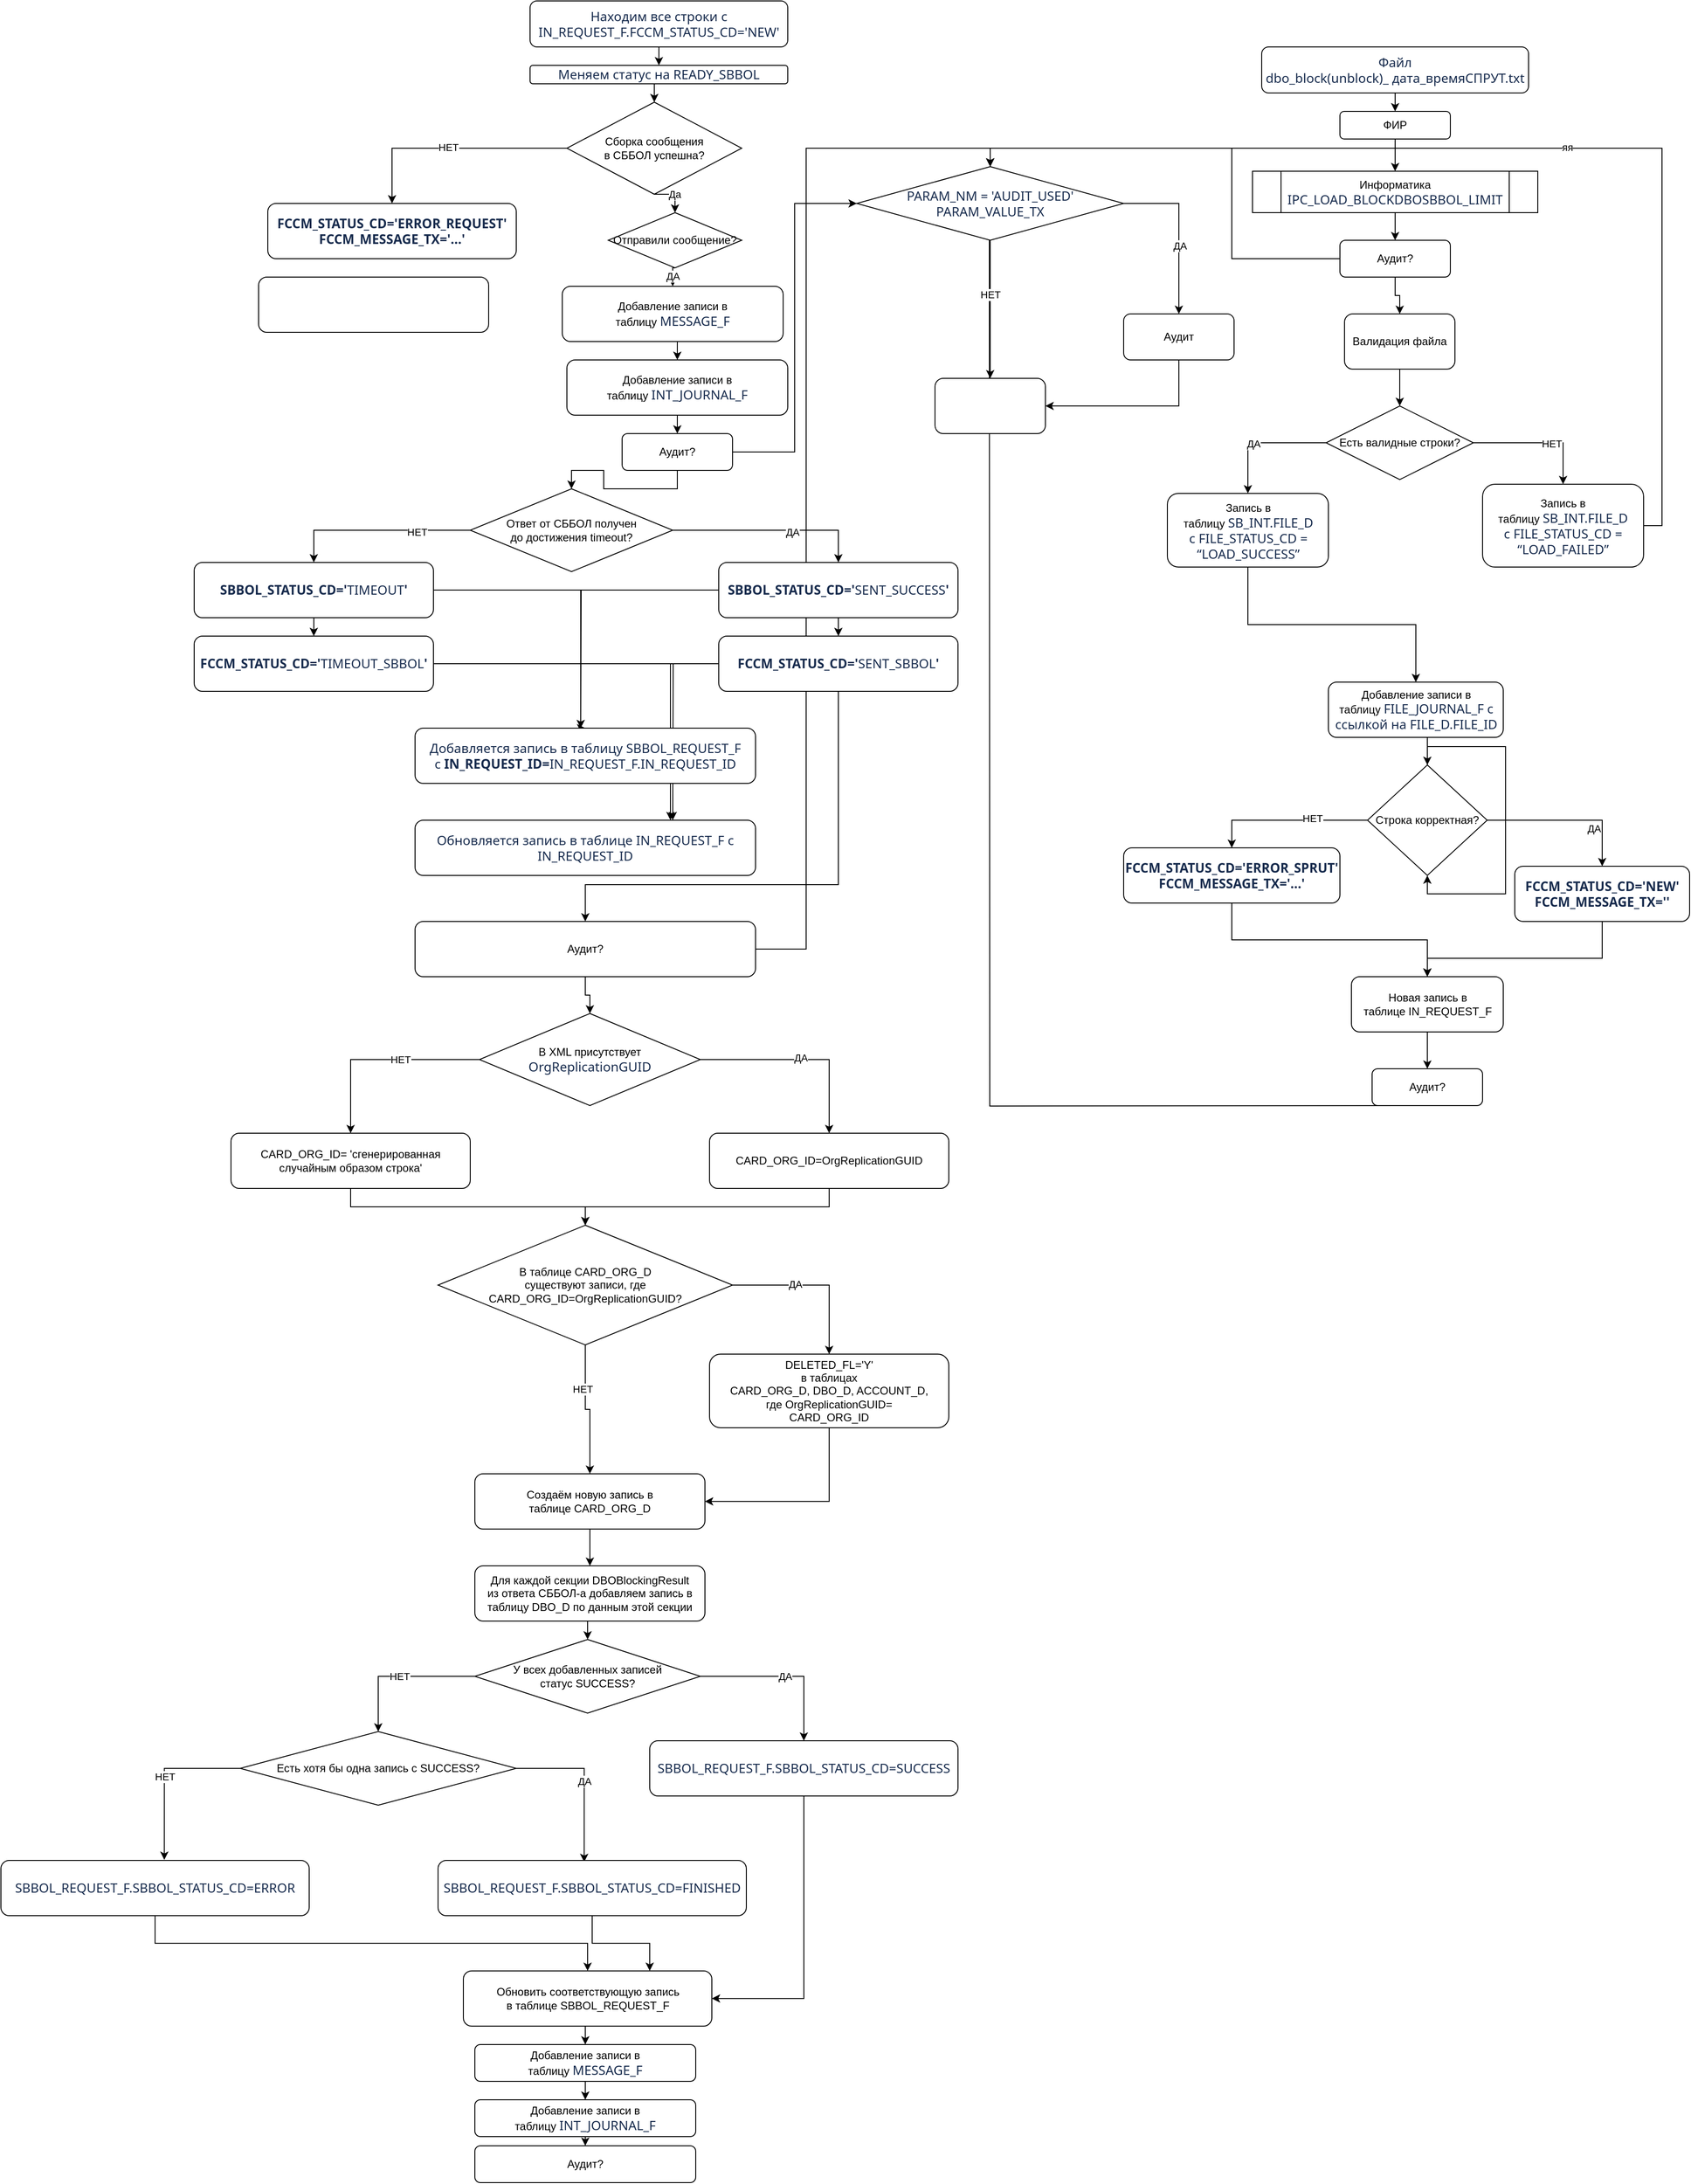 <mxfile version="13.7.9" type="github">
  <diagram id="C5RBs43oDa-KdzZeNtuy" name="Page-1">
    <mxGraphModel dx="11695" dy="5863" grid="1" gridSize="10" guides="1" tooltips="1" connect="1" arrows="1" fold="1" page="1" pageScale="1" pageWidth="1920" pageHeight="1200" math="0" shadow="0">
      <root>
        <mxCell id="WIyWlLk6GJQsqaUBKTNV-0" />
        <mxCell id="WIyWlLk6GJQsqaUBKTNV-1" parent="WIyWlLk6GJQsqaUBKTNV-0" />
        <mxCell id="yMMiFMBhzg9sVaxUQZg7-148" style="edgeStyle=orthogonalEdgeStyle;rounded=0;orthogonalLoop=1;jettySize=auto;html=1;exitX=1;exitY=0.5;exitDx=0;exitDy=0;entryX=0.5;entryY=0;entryDx=0;entryDy=0;" edge="1" parent="WIyWlLk6GJQsqaUBKTNV-1" source="yMMiFMBhzg9sVaxUQZg7-132" target="yMMiFMBhzg9sVaxUQZg7-25">
          <mxGeometry relative="1" as="geometry" />
        </mxCell>
        <mxCell id="yMMiFMBhzg9sVaxUQZg7-147" style="edgeStyle=orthogonalEdgeStyle;rounded=0;orthogonalLoop=1;jettySize=auto;html=1;exitX=0.5;exitY=1;exitDx=0;exitDy=0;entryX=0.5;entryY=0;entryDx=0;entryDy=0;" edge="1" parent="WIyWlLk6GJQsqaUBKTNV-1">
          <mxGeometry relative="1" as="geometry">
            <mxPoint x="199" y="1200" as="sourcePoint" />
            <mxPoint x="-276" y="180.0" as="targetPoint" />
          </mxGeometry>
        </mxCell>
        <mxCell id="yMMiFMBhzg9sVaxUQZg7-7" style="edgeStyle=orthogonalEdgeStyle;rounded=0;orthogonalLoop=1;jettySize=auto;html=1;exitX=0.5;exitY=1;exitDx=0;exitDy=0;entryX=0.5;entryY=0;entryDx=0;entryDy=0;" edge="1" parent="WIyWlLk6GJQsqaUBKTNV-1" source="WIyWlLk6GJQsqaUBKTNV-3" target="yMMiFMBhzg9sVaxUQZg7-4">
          <mxGeometry relative="1" as="geometry" />
        </mxCell>
        <mxCell id="WIyWlLk6GJQsqaUBKTNV-3" value="&lt;span style=&quot;font-size: 10.5pt ; line-height: 115% ; font-family: &amp;#34;segoe ui&amp;#34; , sans-serif ; color: #172b4d&quot;&gt;Файл&lt;br&gt;dbo_block(unblock)_ дата_времяСПРУТ.txt&lt;/span&gt;" style="rounded=1;whiteSpace=wrap;html=1;fontSize=12;glass=0;strokeWidth=1;shadow=0;" parent="WIyWlLk6GJQsqaUBKTNV-1" vertex="1">
          <mxGeometry x="20" y="50" width="290" height="50" as="geometry" />
        </mxCell>
        <mxCell id="WIyWlLk6GJQsqaUBKTNV-9" value="Yes" style="edgeStyle=orthogonalEdgeStyle;rounded=0;html=1;jettySize=auto;orthogonalLoop=1;fontSize=11;endArrow=block;endFill=0;endSize=8;strokeWidth=1;shadow=0;labelBackgroundColor=none;" parent="WIyWlLk6GJQsqaUBKTNV-1" source="WIyWlLk6GJQsqaUBKTNV-10" edge="1">
          <mxGeometry y="10" relative="1" as="geometry">
            <mxPoint as="offset" />
            <mxPoint x="320" y="330" as="targetPoint" />
          </mxGeometry>
        </mxCell>
        <mxCell id="yMMiFMBhzg9sVaxUQZg7-18" style="edgeStyle=orthogonalEdgeStyle;rounded=0;orthogonalLoop=1;jettySize=auto;html=1;exitX=0.5;exitY=1;exitDx=0;exitDy=0;entryX=0.5;entryY=0;entryDx=0;entryDy=0;" edge="1" parent="WIyWlLk6GJQsqaUBKTNV-1" source="yMMiFMBhzg9sVaxUQZg7-4" target="yMMiFMBhzg9sVaxUQZg7-16">
          <mxGeometry relative="1" as="geometry" />
        </mxCell>
        <mxCell id="yMMiFMBhzg9sVaxUQZg7-4" value="ФИР" style="rounded=1;whiteSpace=wrap;html=1;" vertex="1" parent="WIyWlLk6GJQsqaUBKTNV-1">
          <mxGeometry x="105" y="120" width="120" height="30" as="geometry" />
        </mxCell>
        <mxCell id="yMMiFMBhzg9sVaxUQZg7-55" style="edgeStyle=orthogonalEdgeStyle;rounded=0;orthogonalLoop=1;jettySize=auto;html=1;exitX=0.5;exitY=1;exitDx=0;exitDy=0;entryX=0.5;entryY=0;entryDx=0;entryDy=0;" edge="1" parent="WIyWlLk6GJQsqaUBKTNV-1" source="yMMiFMBhzg9sVaxUQZg7-16" target="yMMiFMBhzg9sVaxUQZg7-54">
          <mxGeometry relative="1" as="geometry" />
        </mxCell>
        <mxCell id="yMMiFMBhzg9sVaxUQZg7-16" value="&lt;span&gt;Информатика&lt;/span&gt;&lt;br&gt;&lt;span style=&quot;font-size: 10.5pt ; line-height: 16.1px ; font-family: &amp;#34;segoe ui&amp;#34; , sans-serif ; color: rgb(23 , 43 , 77)&quot;&gt;IPC_LOAD_BLOCKDBOSBBOL_LIMIT&lt;/span&gt;" style="shape=process;whiteSpace=wrap;html=1;backgroundOutline=1;" vertex="1" parent="WIyWlLk6GJQsqaUBKTNV-1">
          <mxGeometry x="10" y="185" width="310" height="45" as="geometry" />
        </mxCell>
        <mxCell id="yMMiFMBhzg9sVaxUQZg7-31" style="edgeStyle=orthogonalEdgeStyle;rounded=0;orthogonalLoop=1;jettySize=auto;html=1;exitX=1;exitY=0.5;exitDx=0;exitDy=0;" edge="1" parent="WIyWlLk6GJQsqaUBKTNV-1" source="yMMiFMBhzg9sVaxUQZg7-25" target="yMMiFMBhzg9sVaxUQZg7-28">
          <mxGeometry relative="1" as="geometry" />
        </mxCell>
        <mxCell id="yMMiFMBhzg9sVaxUQZg7-32" value="ДА" style="edgeLabel;html=1;align=center;verticalAlign=middle;resizable=0;points=[];" vertex="1" connectable="0" parent="yMMiFMBhzg9sVaxUQZg7-31">
          <mxGeometry x="0.174" y="1" relative="1" as="geometry">
            <mxPoint as="offset" />
          </mxGeometry>
        </mxCell>
        <mxCell id="yMMiFMBhzg9sVaxUQZg7-49" style="edgeStyle=orthogonalEdgeStyle;rounded=0;orthogonalLoop=1;jettySize=auto;html=1;exitX=0.5;exitY=1;exitDx=0;exitDy=0;entryX=0.5;entryY=0;entryDx=0;entryDy=0;" edge="1" parent="WIyWlLk6GJQsqaUBKTNV-1" source="yMMiFMBhzg9sVaxUQZg7-25" target="yMMiFMBhzg9sVaxUQZg7-48">
          <mxGeometry relative="1" as="geometry" />
        </mxCell>
        <mxCell id="yMMiFMBhzg9sVaxUQZg7-50" value="НЕТ" style="edgeLabel;html=1;align=center;verticalAlign=middle;resizable=0;points=[];" vertex="1" connectable="0" parent="yMMiFMBhzg9sVaxUQZg7-49">
          <mxGeometry x="-0.217" relative="1" as="geometry">
            <mxPoint as="offset" />
          </mxGeometry>
        </mxCell>
        <mxCell id="yMMiFMBhzg9sVaxUQZg7-25" value="&lt;span lang=&quot;EN-US&quot; style=&quot;font-size: 10.5pt ; line-height: 115% ; font-family: &amp;#34;segoe ui&amp;#34; , sans-serif ; color: #172b4d&quot;&gt;&lt;span lang=&quot;EN-US&quot; style=&quot;font-size: 10.5pt ; line-height: 115% ; font-family: &amp;#34;segoe ui&amp;#34; , sans-serif&quot;&gt;PARAM_NM =&amp;nbsp;&#39;AUDIT_USED&#39;&lt;/span&gt;&lt;br&gt;PARAM_VALUE_TX&lt;br&gt;&lt;/span&gt;" style="rhombus;whiteSpace=wrap;html=1;" vertex="1" parent="WIyWlLk6GJQsqaUBKTNV-1">
          <mxGeometry x="-420" y="180" width="290" height="80" as="geometry" />
        </mxCell>
        <mxCell id="yMMiFMBhzg9sVaxUQZg7-51" style="edgeStyle=orthogonalEdgeStyle;rounded=0;orthogonalLoop=1;jettySize=auto;html=1;exitX=0.5;exitY=1;exitDx=0;exitDy=0;entryX=1;entryY=0.5;entryDx=0;entryDy=0;" edge="1" parent="WIyWlLk6GJQsqaUBKTNV-1" source="yMMiFMBhzg9sVaxUQZg7-28" target="yMMiFMBhzg9sVaxUQZg7-48">
          <mxGeometry relative="1" as="geometry" />
        </mxCell>
        <mxCell id="yMMiFMBhzg9sVaxUQZg7-28" value="Аудит" style="rounded=1;whiteSpace=wrap;html=1;" vertex="1" parent="WIyWlLk6GJQsqaUBKTNV-1">
          <mxGeometry x="-130" y="340" width="120" height="50" as="geometry" />
        </mxCell>
        <mxCell id="yMMiFMBhzg9sVaxUQZg7-39" style="edgeStyle=orthogonalEdgeStyle;rounded=0;orthogonalLoop=1;jettySize=auto;html=1;exitX=0.5;exitY=1;exitDx=0;exitDy=0;entryX=0.5;entryY=0;entryDx=0;entryDy=0;" edge="1" parent="WIyWlLk6GJQsqaUBKTNV-1" source="yMMiFMBhzg9sVaxUQZg7-33" target="yMMiFMBhzg9sVaxUQZg7-38">
          <mxGeometry relative="1" as="geometry" />
        </mxCell>
        <mxCell id="yMMiFMBhzg9sVaxUQZg7-33" value="Валидация файла" style="rounded=1;whiteSpace=wrap;html=1;" vertex="1" parent="WIyWlLk6GJQsqaUBKTNV-1">
          <mxGeometry x="110" y="340" width="120" height="60" as="geometry" />
        </mxCell>
        <mxCell id="yMMiFMBhzg9sVaxUQZg7-42" style="edgeStyle=orthogonalEdgeStyle;rounded=0;orthogonalLoop=1;jettySize=auto;html=1;exitX=1;exitY=0.5;exitDx=0;exitDy=0;entryX=0.5;entryY=0;entryDx=0;entryDy=0;" edge="1" parent="WIyWlLk6GJQsqaUBKTNV-1" source="yMMiFMBhzg9sVaxUQZg7-38" target="yMMiFMBhzg9sVaxUQZg7-40">
          <mxGeometry relative="1" as="geometry" />
        </mxCell>
        <mxCell id="yMMiFMBhzg9sVaxUQZg7-47" value="НЕТ" style="edgeLabel;html=1;align=center;verticalAlign=middle;resizable=0;points=[];" vertex="1" connectable="0" parent="yMMiFMBhzg9sVaxUQZg7-42">
          <mxGeometry x="0.192" y="-1" relative="1" as="geometry">
            <mxPoint as="offset" />
          </mxGeometry>
        </mxCell>
        <mxCell id="yMMiFMBhzg9sVaxUQZg7-43" style="edgeStyle=orthogonalEdgeStyle;rounded=0;orthogonalLoop=1;jettySize=auto;html=1;exitX=0;exitY=0.5;exitDx=0;exitDy=0;entryX=0.5;entryY=0;entryDx=0;entryDy=0;" edge="1" parent="WIyWlLk6GJQsqaUBKTNV-1" source="yMMiFMBhzg9sVaxUQZg7-38" target="yMMiFMBhzg9sVaxUQZg7-41">
          <mxGeometry relative="1" as="geometry" />
        </mxCell>
        <mxCell id="yMMiFMBhzg9sVaxUQZg7-59" value="ДА" style="edgeLabel;html=1;align=center;verticalAlign=middle;resizable=0;points=[];" vertex="1" connectable="0" parent="yMMiFMBhzg9sVaxUQZg7-43">
          <mxGeometry x="0.136" y="1" relative="1" as="geometry">
            <mxPoint as="offset" />
          </mxGeometry>
        </mxCell>
        <mxCell id="yMMiFMBhzg9sVaxUQZg7-38" value="Есть валидные строки?" style="rhombus;whiteSpace=wrap;html=1;" vertex="1" parent="WIyWlLk6GJQsqaUBKTNV-1">
          <mxGeometry x="90" y="440" width="160" height="80" as="geometry" />
        </mxCell>
        <mxCell id="yMMiFMBhzg9sVaxUQZg7-58" style="edgeStyle=orthogonalEdgeStyle;rounded=0;orthogonalLoop=1;jettySize=auto;html=1;exitX=1;exitY=0.5;exitDx=0;exitDy=0;entryX=0.5;entryY=0;entryDx=0;entryDy=0;" edge="1" parent="WIyWlLk6GJQsqaUBKTNV-1" source="yMMiFMBhzg9sVaxUQZg7-40" target="yMMiFMBhzg9sVaxUQZg7-25">
          <mxGeometry relative="1" as="geometry">
            <mxPoint x="445" y="200" as="targetPoint" />
          </mxGeometry>
        </mxCell>
        <mxCell id="yMMiFMBhzg9sVaxUQZg7-60" value="яя" style="edgeLabel;html=1;align=center;verticalAlign=middle;resizable=0;points=[];" vertex="1" connectable="0" parent="yMMiFMBhzg9sVaxUQZg7-58">
          <mxGeometry x="-0.097" y="-1" relative="1" as="geometry">
            <mxPoint as="offset" />
          </mxGeometry>
        </mxCell>
        <mxCell id="yMMiFMBhzg9sVaxUQZg7-40" value="&lt;span lang=&quot;EN-US&quot; style=&quot;font-size: 10.5pt ; line-height: 115% ; font-family: &amp;#34;segoe ui&amp;#34; , sans-serif ; color: #172b4d&quot;&gt;&lt;span style=&quot;color: rgb(0 , 0 , 0) ; font-family: &amp;#34;helvetica&amp;#34; ; font-size: 12px&quot;&gt;Запись в таблицу&amp;nbsp;&lt;/span&gt;&lt;span lang=&quot;EN-US&quot; style=&quot;font-size: 10.5pt ; line-height: 16.1px&quot;&gt;SB_INT.FILE_D с&amp;nbsp;&lt;/span&gt;FILE_STATUS_CD = “&lt;span lang=&quot;EN-US&quot; style=&quot;font-size: 10.5pt ; line-height: 16.1px&quot;&gt;LOAD_FAILED&lt;/span&gt;”&lt;/span&gt;" style="rounded=1;whiteSpace=wrap;html=1;" vertex="1" parent="WIyWlLk6GJQsqaUBKTNV-1">
          <mxGeometry x="260" y="525" width="175" height="90" as="geometry" />
        </mxCell>
        <mxCell id="yMMiFMBhzg9sVaxUQZg7-46" style="edgeStyle=orthogonalEdgeStyle;rounded=0;orthogonalLoop=1;jettySize=auto;html=1;exitX=0.5;exitY=1;exitDx=0;exitDy=0;entryX=0.5;entryY=0;entryDx=0;entryDy=0;" edge="1" parent="WIyWlLk6GJQsqaUBKTNV-1" source="yMMiFMBhzg9sVaxUQZg7-41" target="yMMiFMBhzg9sVaxUQZg7-61">
          <mxGeometry relative="1" as="geometry">
            <mxPoint x="110.0" y="670" as="targetPoint" />
          </mxGeometry>
        </mxCell>
        <mxCell id="yMMiFMBhzg9sVaxUQZg7-41" value="&lt;span lang=&quot;EN-US&quot; style=&quot;font-size: 10.5pt ; line-height: 115% ; font-family: &amp;#34;segoe ui&amp;#34; , sans-serif ; color: #172b4d&quot;&gt;&lt;span style=&quot;color: rgb(0 , 0 , 0) ; font-family: &amp;#34;helvetica&amp;#34; ; font-size: 12px&quot;&gt;Запись в таблицу&amp;nbsp;&lt;/span&gt;&lt;span lang=&quot;EN-US&quot; style=&quot;font-size: 10.5pt ; line-height: 16.1px&quot;&gt;SB_INT.FILE_D с&amp;nbsp;&lt;/span&gt;FILE_STATUS_CD = “LOAD_SUCCESS”&lt;/span&gt;" style="rounded=1;whiteSpace=wrap;html=1;" vertex="1" parent="WIyWlLk6GJQsqaUBKTNV-1">
          <mxGeometry x="-82.5" y="535" width="175" height="80" as="geometry" />
        </mxCell>
        <mxCell id="yMMiFMBhzg9sVaxUQZg7-48" value="" style="rounded=1;whiteSpace=wrap;html=1;" vertex="1" parent="WIyWlLk6GJQsqaUBKTNV-1">
          <mxGeometry x="-335" y="410" width="120" height="60" as="geometry" />
        </mxCell>
        <mxCell id="yMMiFMBhzg9sVaxUQZg7-56" style="edgeStyle=orthogonalEdgeStyle;rounded=0;orthogonalLoop=1;jettySize=auto;html=1;exitX=0.5;exitY=1;exitDx=0;exitDy=0;entryX=0.5;entryY=0;entryDx=0;entryDy=0;" edge="1" parent="WIyWlLk6GJQsqaUBKTNV-1" source="yMMiFMBhzg9sVaxUQZg7-54" target="yMMiFMBhzg9sVaxUQZg7-33">
          <mxGeometry relative="1" as="geometry" />
        </mxCell>
        <mxCell id="yMMiFMBhzg9sVaxUQZg7-146" style="edgeStyle=orthogonalEdgeStyle;rounded=0;orthogonalLoop=1;jettySize=auto;html=1;exitX=0;exitY=0.5;exitDx=0;exitDy=0;entryX=0.5;entryY=0;entryDx=0;entryDy=0;" edge="1" parent="WIyWlLk6GJQsqaUBKTNV-1" source="yMMiFMBhzg9sVaxUQZg7-54" target="yMMiFMBhzg9sVaxUQZg7-25">
          <mxGeometry relative="1" as="geometry" />
        </mxCell>
        <mxCell id="yMMiFMBhzg9sVaxUQZg7-54" value="Аудит?" style="rounded=1;whiteSpace=wrap;html=1;" vertex="1" parent="WIyWlLk6GJQsqaUBKTNV-1">
          <mxGeometry x="105" y="260" width="120" height="40" as="geometry" />
        </mxCell>
        <mxCell id="yMMiFMBhzg9sVaxUQZg7-72" style="edgeStyle=orthogonalEdgeStyle;rounded=0;orthogonalLoop=1;jettySize=auto;html=1;exitX=0.5;exitY=1;exitDx=0;exitDy=0;entryX=0.5;entryY=0;entryDx=0;entryDy=0;" edge="1" parent="WIyWlLk6GJQsqaUBKTNV-1" source="yMMiFMBhzg9sVaxUQZg7-61" target="yMMiFMBhzg9sVaxUQZg7-64">
          <mxGeometry relative="1" as="geometry" />
        </mxCell>
        <mxCell id="yMMiFMBhzg9sVaxUQZg7-61" value="Добавление записи в таблицу&amp;nbsp;&lt;span style=&quot;font-size: 10.5pt ; line-height: 115% ; font-family: &amp;#34;segoe ui&amp;#34; , sans-serif ; color: #172b4d&quot;&gt;FILE_JOURNAL_F с ссылкой на&amp;nbsp;&lt;/span&gt;&lt;span lang=&quot;EN-US&quot; style=&quot;font-size: 10.5pt ; line-height: 115% ; font-family: &amp;#34;segoe ui&amp;#34; , sans-serif ; color: #172b4d&quot;&gt;FILE_D.FILE_ID&lt;/span&gt;" style="rounded=1;whiteSpace=wrap;html=1;" vertex="1" parent="WIyWlLk6GJQsqaUBKTNV-1">
          <mxGeometry x="92.5" y="740" width="190" height="60" as="geometry" />
        </mxCell>
        <mxCell id="yMMiFMBhzg9sVaxUQZg7-67" style="edgeStyle=orthogonalEdgeStyle;rounded=0;orthogonalLoop=1;jettySize=auto;html=1;exitX=1;exitY=0.5;exitDx=0;exitDy=0;entryX=0.5;entryY=0;entryDx=0;entryDy=0;" edge="1" parent="WIyWlLk6GJQsqaUBKTNV-1" source="yMMiFMBhzg9sVaxUQZg7-64" target="yMMiFMBhzg9sVaxUQZg7-65">
          <mxGeometry relative="1" as="geometry" />
        </mxCell>
        <mxCell id="yMMiFMBhzg9sVaxUQZg7-69" value="ДА" style="edgeLabel;html=1;align=center;verticalAlign=middle;resizable=0;points=[];" vertex="1" connectable="0" parent="yMMiFMBhzg9sVaxUQZg7-67">
          <mxGeometry x="0.319" y="-9" relative="1" as="geometry">
            <mxPoint as="offset" />
          </mxGeometry>
        </mxCell>
        <mxCell id="yMMiFMBhzg9sVaxUQZg7-79" style="edgeStyle=orthogonalEdgeStyle;rounded=0;orthogonalLoop=1;jettySize=auto;html=1;exitX=0;exitY=0.5;exitDx=0;exitDy=0;entryX=0.5;entryY=0;entryDx=0;entryDy=0;" edge="1" parent="WIyWlLk6GJQsqaUBKTNV-1" source="yMMiFMBhzg9sVaxUQZg7-64" target="yMMiFMBhzg9sVaxUQZg7-66">
          <mxGeometry relative="1" as="geometry" />
        </mxCell>
        <mxCell id="yMMiFMBhzg9sVaxUQZg7-80" value="НЕТ" style="edgeLabel;html=1;align=center;verticalAlign=middle;resizable=0;points=[];" vertex="1" connectable="0" parent="yMMiFMBhzg9sVaxUQZg7-79">
          <mxGeometry x="-0.324" y="-2" relative="1" as="geometry">
            <mxPoint as="offset" />
          </mxGeometry>
        </mxCell>
        <mxCell id="yMMiFMBhzg9sVaxUQZg7-64" value="Строка корректная?" style="rhombus;whiteSpace=wrap;html=1;" vertex="1" parent="WIyWlLk6GJQsqaUBKTNV-1">
          <mxGeometry x="135" y="830" width="130" height="120" as="geometry" />
        </mxCell>
        <mxCell id="yMMiFMBhzg9sVaxUQZg7-74" style="edgeStyle=orthogonalEdgeStyle;rounded=0;orthogonalLoop=1;jettySize=auto;html=1;exitX=0.5;exitY=1;exitDx=0;exitDy=0;entryX=0.5;entryY=0;entryDx=0;entryDy=0;" edge="1" parent="WIyWlLk6GJQsqaUBKTNV-1" source="yMMiFMBhzg9sVaxUQZg7-65" target="yMMiFMBhzg9sVaxUQZg7-71">
          <mxGeometry relative="1" as="geometry">
            <Array as="points">
              <mxPoint x="390" y="1040" />
              <mxPoint x="200" y="1040" />
            </Array>
          </mxGeometry>
        </mxCell>
        <mxCell id="yMMiFMBhzg9sVaxUQZg7-65" value="&lt;b&gt;&lt;span style=&quot;font-size: 10.5pt ; line-height: 115% ; font-family: &amp;#34;segoe ui&amp;#34; , sans-serif ; color: #172b4d&quot;&gt;FCCM_STATUS_CD=&#39;NEW&#39;&lt;br&gt;&lt;/span&gt;&lt;/b&gt;&lt;b&gt;&lt;span style=&quot;font-size: 10.5pt ; line-height: 115% ; font-family: &amp;#34;segoe ui&amp;#34; , sans-serif ; color: #172b4d&quot;&gt;FCCM_MESSAGE_TX=&#39;&#39;&lt;/span&gt;&lt;/b&gt;&lt;b&gt;&lt;span style=&quot;font-size: 10.5pt ; line-height: 115% ; font-family: &amp;#34;segoe ui&amp;#34; , sans-serif ; color: #172b4d&quot;&gt;&lt;br&gt;&lt;/span&gt;&lt;/b&gt;" style="rounded=1;whiteSpace=wrap;html=1;" vertex="1" parent="WIyWlLk6GJQsqaUBKTNV-1">
          <mxGeometry x="295" y="940" width="190" height="60" as="geometry" />
        </mxCell>
        <mxCell id="yMMiFMBhzg9sVaxUQZg7-73" style="edgeStyle=orthogonalEdgeStyle;rounded=0;orthogonalLoop=1;jettySize=auto;html=1;exitX=0.5;exitY=1;exitDx=0;exitDy=0;entryX=0.5;entryY=0;entryDx=0;entryDy=0;" edge="1" parent="WIyWlLk6GJQsqaUBKTNV-1" source="yMMiFMBhzg9sVaxUQZg7-66" target="yMMiFMBhzg9sVaxUQZg7-71">
          <mxGeometry relative="1" as="geometry" />
        </mxCell>
        <mxCell id="yMMiFMBhzg9sVaxUQZg7-66" value="&lt;span style=&quot;line-height: 16.1px&quot;&gt;&lt;font color=&quot;#172b4d&quot; face=&quot;segoe ui, sans-serif&quot;&gt;&lt;span style=&quot;font-size: 10.5pt&quot;&gt;&lt;b&gt;FCCM_STATUS_CD=&#39;&lt;/b&gt;&lt;/span&gt;&lt;span style=&quot;font-size: 14px&quot;&gt;&lt;b&gt;ERROR_SPRUT&lt;/b&gt;&lt;/span&gt;&lt;/font&gt;&lt;font color=&quot;#172b4d&quot; face=&quot;segoe ui, sans-serif&quot;&gt;&lt;span style=&quot;font-size: 10.5pt&quot;&gt;&lt;b&gt;&#39;&lt;/b&gt;&lt;/span&gt;&lt;/font&gt;&lt;br&gt;&lt;/span&gt;&lt;b&gt;&lt;span style=&quot;font-size: 10.5pt ; line-height: 16.1px ; font-family: &amp;#34;segoe ui&amp;#34; , sans-serif ; color: rgb(23 , 43 , 77)&quot;&gt;FCCM_MESSAGE_TX=&#39;...&#39;&lt;/span&gt;&lt;/b&gt;" style="rounded=1;whiteSpace=wrap;html=1;" vertex="1" parent="WIyWlLk6GJQsqaUBKTNV-1">
          <mxGeometry x="-130" y="920" width="235" height="60" as="geometry" />
        </mxCell>
        <mxCell id="yMMiFMBhzg9sVaxUQZg7-76" style="edgeStyle=orthogonalEdgeStyle;rounded=0;orthogonalLoop=1;jettySize=auto;html=1;exitX=0.5;exitY=1;exitDx=0;exitDy=0;entryX=0.5;entryY=0;entryDx=0;entryDy=0;" edge="1" parent="WIyWlLk6GJQsqaUBKTNV-1" source="yMMiFMBhzg9sVaxUQZg7-71" target="yMMiFMBhzg9sVaxUQZg7-75">
          <mxGeometry relative="1" as="geometry" />
        </mxCell>
        <mxCell id="yMMiFMBhzg9sVaxUQZg7-71" value="Новая запись в таблице&amp;nbsp;IN_REQUEST_F" style="rounded=1;whiteSpace=wrap;html=1;" vertex="1" parent="WIyWlLk6GJQsqaUBKTNV-1">
          <mxGeometry x="117.5" y="1060" width="165" height="60" as="geometry" />
        </mxCell>
        <mxCell id="yMMiFMBhzg9sVaxUQZg7-75" value="Аудит?" style="rounded=1;whiteSpace=wrap;html=1;" vertex="1" parent="WIyWlLk6GJQsqaUBKTNV-1">
          <mxGeometry x="140" y="1160" width="120" height="40" as="geometry" />
        </mxCell>
        <mxCell id="yMMiFMBhzg9sVaxUQZg7-88" style="edgeStyle=orthogonalEdgeStyle;rounded=0;orthogonalLoop=1;jettySize=auto;html=1;exitX=0.5;exitY=0;exitDx=0;exitDy=0;" edge="1" parent="WIyWlLk6GJQsqaUBKTNV-1" source="yMMiFMBhzg9sVaxUQZg7-64" target="yMMiFMBhzg9sVaxUQZg7-64">
          <mxGeometry relative="1" as="geometry" />
        </mxCell>
        <mxCell id="yMMiFMBhzg9sVaxUQZg7-207" style="edgeStyle=orthogonalEdgeStyle;rounded=0;orthogonalLoop=1;jettySize=auto;html=1;exitX=0.5;exitY=1;exitDx=0;exitDy=0;entryX=0.5;entryY=0;entryDx=0;entryDy=0;" edge="1" parent="WIyWlLk6GJQsqaUBKTNV-1" source="yMMiFMBhzg9sVaxUQZg7-89" target="yMMiFMBhzg9sVaxUQZg7-206">
          <mxGeometry relative="1" as="geometry" />
        </mxCell>
        <mxCell id="yMMiFMBhzg9sVaxUQZg7-89" value="&lt;span style=&quot;font-size: 10.5pt ; line-height: 115% ; font-family: &amp;#34;segoe ui&amp;#34; , sans-serif ; color: #172b4d&quot;&gt;Находим все строки с&lt;br&gt;IN_REQUEST_F.&lt;/span&gt;&lt;span style=&quot;font-size: 10.5pt ; line-height: 115% ; font-family: &amp;#34;segoe ui&amp;#34; , sans-serif ; color: #172b4d&quot;&gt;FCCM_STATUS_CD=&#39;NEW&#39;&lt;/span&gt;" style="rounded=1;whiteSpace=wrap;html=1;" vertex="1" parent="WIyWlLk6GJQsqaUBKTNV-1">
          <mxGeometry x="-775" width="280" height="50" as="geometry" />
        </mxCell>
        <mxCell id="yMMiFMBhzg9sVaxUQZg7-95" style="edgeStyle=orthogonalEdgeStyle;rounded=0;orthogonalLoop=1;jettySize=auto;html=1;exitX=0;exitY=0.5;exitDx=0;exitDy=0;entryX=0.5;entryY=0;entryDx=0;entryDy=0;" edge="1" parent="WIyWlLk6GJQsqaUBKTNV-1" source="yMMiFMBhzg9sVaxUQZg7-91" target="yMMiFMBhzg9sVaxUQZg7-94">
          <mxGeometry relative="1" as="geometry" />
        </mxCell>
        <mxCell id="yMMiFMBhzg9sVaxUQZg7-98" value="НЕТ" style="edgeLabel;html=1;align=center;verticalAlign=middle;resizable=0;points=[];" vertex="1" connectable="0" parent="yMMiFMBhzg9sVaxUQZg7-95">
          <mxGeometry x="0.031" y="-1" relative="1" as="geometry">
            <mxPoint as="offset" />
          </mxGeometry>
        </mxCell>
        <mxCell id="yMMiFMBhzg9sVaxUQZg7-210" value="Да" style="edgeStyle=orthogonalEdgeStyle;rounded=0;orthogonalLoop=1;jettySize=auto;html=1;exitX=0.5;exitY=1;exitDx=0;exitDy=0;entryX=0.5;entryY=0;entryDx=0;entryDy=0;" edge="1" parent="WIyWlLk6GJQsqaUBKTNV-1" source="yMMiFMBhzg9sVaxUQZg7-91" target="yMMiFMBhzg9sVaxUQZg7-209">
          <mxGeometry relative="1" as="geometry" />
        </mxCell>
        <mxCell id="yMMiFMBhzg9sVaxUQZg7-91" value="&lt;span&gt;Сборка сообщения&lt;br&gt;в СББОЛ успешна?&lt;/span&gt;" style="rhombus;whiteSpace=wrap;html=1;" vertex="1" parent="WIyWlLk6GJQsqaUBKTNV-1">
          <mxGeometry x="-735" y="110" width="190" height="100" as="geometry" />
        </mxCell>
        <mxCell id="yMMiFMBhzg9sVaxUQZg7-94" value="&lt;font color=&quot;#172b4d&quot; face=&quot;segoe ui, sans-serif&quot;&gt;&lt;span style=&quot;font-size: 10.5pt&quot;&gt;&lt;b&gt;FCCM_STATUS_CD=&#39;&lt;/b&gt;&lt;/span&gt;&lt;span style=&quot;font-size: 14px&quot;&gt;&lt;b&gt;ERROR_REQUEST&lt;/b&gt;&lt;/span&gt;&lt;/font&gt;&lt;font color=&quot;#172b4d&quot; face=&quot;segoe ui, sans-serif&quot;&gt;&lt;span style=&quot;font-size: 10.5pt&quot;&gt;&lt;b&gt;&#39;&lt;br&gt;&lt;/b&gt;&lt;/span&gt;&lt;/font&gt;&lt;b&gt;&lt;span style=&quot;font-size: 10.5pt ; line-height: 16.1px ; font-family: &amp;#34;segoe ui&amp;#34; , sans-serif ; color: rgb(23 , 43 , 77)&quot;&gt;FCCM_MESSAGE_TX=&#39;...&#39;&lt;/span&gt;&lt;/b&gt;" style="rounded=1;whiteSpace=wrap;html=1;" vertex="1" parent="WIyWlLk6GJQsqaUBKTNV-1">
          <mxGeometry x="-1060" y="220" width="270" height="60" as="geometry" />
        </mxCell>
        <mxCell id="yMMiFMBhzg9sVaxUQZg7-109" style="edgeStyle=orthogonalEdgeStyle;rounded=0;orthogonalLoop=1;jettySize=auto;html=1;exitX=0;exitY=0.5;exitDx=0;exitDy=0;entryX=0.5;entryY=0;entryDx=0;entryDy=0;" edge="1" parent="WIyWlLk6GJQsqaUBKTNV-1" source="yMMiFMBhzg9sVaxUQZg7-101" target="yMMiFMBhzg9sVaxUQZg7-104">
          <mxGeometry relative="1" as="geometry" />
        </mxCell>
        <mxCell id="yMMiFMBhzg9sVaxUQZg7-112" value="НЕТ" style="edgeLabel;html=1;align=center;verticalAlign=middle;resizable=0;points=[];" vertex="1" connectable="0" parent="yMMiFMBhzg9sVaxUQZg7-109">
          <mxGeometry x="-0.428" y="2" relative="1" as="geometry">
            <mxPoint as="offset" />
          </mxGeometry>
        </mxCell>
        <mxCell id="yMMiFMBhzg9sVaxUQZg7-110" style="edgeStyle=orthogonalEdgeStyle;rounded=0;orthogonalLoop=1;jettySize=auto;html=1;exitX=1;exitY=0.5;exitDx=0;exitDy=0;entryX=0.5;entryY=0;entryDx=0;entryDy=0;" edge="1" parent="WIyWlLk6GJQsqaUBKTNV-1" source="yMMiFMBhzg9sVaxUQZg7-101" target="yMMiFMBhzg9sVaxUQZg7-102">
          <mxGeometry relative="1" as="geometry" />
        </mxCell>
        <mxCell id="yMMiFMBhzg9sVaxUQZg7-111" value="ДА" style="edgeLabel;html=1;align=center;verticalAlign=middle;resizable=0;points=[];" vertex="1" connectable="0" parent="yMMiFMBhzg9sVaxUQZg7-110">
          <mxGeometry x="0.205" y="-2" relative="1" as="geometry">
            <mxPoint as="offset" />
          </mxGeometry>
        </mxCell>
        <mxCell id="yMMiFMBhzg9sVaxUQZg7-101" value="Ответ от СББОЛ получен&lt;br&gt;до достижения timeout?" style="rhombus;whiteSpace=wrap;html=1;" vertex="1" parent="WIyWlLk6GJQsqaUBKTNV-1">
          <mxGeometry x="-840" y="530" width="220" height="90" as="geometry" />
        </mxCell>
        <mxCell id="yMMiFMBhzg9sVaxUQZg7-120" style="edgeStyle=orthogonalEdgeStyle;rounded=0;orthogonalLoop=1;jettySize=auto;html=1;exitX=0.5;exitY=1;exitDx=0;exitDy=0;entryX=0.5;entryY=0;entryDx=0;entryDy=0;" edge="1" parent="WIyWlLk6GJQsqaUBKTNV-1" source="yMMiFMBhzg9sVaxUQZg7-102" target="yMMiFMBhzg9sVaxUQZg7-118">
          <mxGeometry relative="1" as="geometry" />
        </mxCell>
        <mxCell id="yMMiFMBhzg9sVaxUQZg7-123" style="edgeStyle=orthogonalEdgeStyle;rounded=0;orthogonalLoop=1;jettySize=auto;html=1;exitX=0;exitY=0.5;exitDx=0;exitDy=0;entryX=0.5;entryY=0;entryDx=0;entryDy=0;" edge="1" parent="WIyWlLk6GJQsqaUBKTNV-1" source="yMMiFMBhzg9sVaxUQZg7-102" target="yMMiFMBhzg9sVaxUQZg7-93">
          <mxGeometry relative="1" as="geometry">
            <mxPoint x="-730" y="790" as="targetPoint" />
            <Array as="points">
              <mxPoint x="-720" y="640" />
              <mxPoint x="-720" y="790" />
            </Array>
          </mxGeometry>
        </mxCell>
        <mxCell id="yMMiFMBhzg9sVaxUQZg7-102" value="&lt;b&gt;&lt;span style=&quot;font-size: 10.5pt ; line-height: 115% ; font-family: &amp;#34;segoe ui&amp;#34; , sans-serif ; color: #172b4d&quot;&gt;SBBOL_STATUS_CD=&#39;&lt;/span&gt;&lt;/b&gt;&lt;span style=&quot;font-size: 10.5pt ; line-height: 115% ; font-family: &amp;#34;segoe ui&amp;#34; , sans-serif ; color: #172b4d&quot;&gt;SENT_SUCCESS&lt;/span&gt;&lt;b&gt;&lt;span style=&quot;font-size: 10.5pt ; line-height: 115% ; font-family: &amp;#34;segoe ui&amp;#34; , sans-serif ; color: #172b4d&quot;&gt;&#39;&lt;/span&gt;&lt;/b&gt;" style="rounded=1;whiteSpace=wrap;html=1;" vertex="1" parent="WIyWlLk6GJQsqaUBKTNV-1">
          <mxGeometry x="-570" y="610" width="260" height="60" as="geometry" />
        </mxCell>
        <mxCell id="yMMiFMBhzg9sVaxUQZg7-119" style="edgeStyle=orthogonalEdgeStyle;rounded=0;orthogonalLoop=1;jettySize=auto;html=1;exitX=0.5;exitY=1;exitDx=0;exitDy=0;entryX=0.5;entryY=0;entryDx=0;entryDy=0;" edge="1" parent="WIyWlLk6GJQsqaUBKTNV-1" source="yMMiFMBhzg9sVaxUQZg7-104" target="yMMiFMBhzg9sVaxUQZg7-115">
          <mxGeometry relative="1" as="geometry" />
        </mxCell>
        <mxCell id="yMMiFMBhzg9sVaxUQZg7-127" style="edgeStyle=orthogonalEdgeStyle;rounded=0;orthogonalLoop=1;jettySize=auto;html=1;exitX=1;exitY=0.5;exitDx=0;exitDy=0;" edge="1" parent="WIyWlLk6GJQsqaUBKTNV-1" source="yMMiFMBhzg9sVaxUQZg7-104">
          <mxGeometry relative="1" as="geometry">
            <mxPoint x="-720" y="790" as="targetPoint" />
          </mxGeometry>
        </mxCell>
        <mxCell id="yMMiFMBhzg9sVaxUQZg7-104" value="&lt;b&gt;&lt;span style=&quot;font-size: 10.5pt ; line-height: 115% ; font-family: &amp;#34;segoe ui&amp;#34; , sans-serif ; color: #172b4d&quot;&gt;SBBOL_STATUS_CD=&#39;&lt;/span&gt;&lt;/b&gt;&lt;span style=&quot;font-size: 10.5pt ; line-height: 115% ; font-family: &amp;#34;segoe ui&amp;#34; , sans-serif ; color: #172b4d&quot;&gt;TIMEOUT&lt;/span&gt;&lt;b&gt;&lt;span style=&quot;font-size: 10.5pt ; line-height: 115% ; font-family: &amp;#34;segoe ui&amp;#34; , sans-serif ; color: #172b4d&quot;&gt;&#39;&lt;/span&gt;&lt;/b&gt;" style="rounded=1;whiteSpace=wrap;html=1;" vertex="1" parent="WIyWlLk6GJQsqaUBKTNV-1">
          <mxGeometry x="-1140" y="610" width="260" height="60" as="geometry" />
        </mxCell>
        <mxCell id="yMMiFMBhzg9sVaxUQZg7-131" style="edgeStyle=orthogonalEdgeStyle;rounded=0;orthogonalLoop=1;jettySize=auto;html=1;exitX=1;exitY=0.5;exitDx=0;exitDy=0;" edge="1" parent="WIyWlLk6GJQsqaUBKTNV-1" source="yMMiFMBhzg9sVaxUQZg7-115">
          <mxGeometry relative="1" as="geometry">
            <mxPoint x="-620" y="890" as="targetPoint" />
          </mxGeometry>
        </mxCell>
        <mxCell id="yMMiFMBhzg9sVaxUQZg7-115" value="&lt;span style=&quot;font-size: 10.5pt ; line-height: 115% ; font-family: &amp;#34;segoe ui&amp;#34; , sans-serif ; color: #172b4d&quot;&gt;&lt;b&gt;FCCM_STATUS_CD&lt;/b&gt;&lt;/span&gt;&lt;b&gt;&lt;span style=&quot;font-size: 10.5pt ; line-height: 115% ; font-family: &amp;#34;segoe ui&amp;#34; , sans-serif ; color: #172b4d&quot;&gt;=&#39;&lt;/span&gt;&lt;/b&gt;&lt;span style=&quot;font-size: 10.5pt ; line-height: 115% ; font-family: &amp;#34;segoe ui&amp;#34; , sans-serif ; color: #172b4d&quot;&gt;TIMEOUT_SBBOL&lt;/span&gt;&lt;b&gt;&lt;span style=&quot;font-size: 10.5pt ; line-height: 115% ; font-family: &amp;#34;segoe ui&amp;#34; , sans-serif ; color: #172b4d&quot;&gt;&#39;&lt;/span&gt;&lt;/b&gt;" style="rounded=1;whiteSpace=wrap;html=1;" vertex="1" parent="WIyWlLk6GJQsqaUBKTNV-1">
          <mxGeometry x="-1140" y="690" width="260" height="60" as="geometry" />
        </mxCell>
        <mxCell id="yMMiFMBhzg9sVaxUQZg7-130" style="edgeStyle=orthogonalEdgeStyle;rounded=0;orthogonalLoop=1;jettySize=auto;html=1;exitX=0;exitY=0.5;exitDx=0;exitDy=0;entryX=0.75;entryY=0;entryDx=0;entryDy=0;" edge="1" parent="WIyWlLk6GJQsqaUBKTNV-1" source="yMMiFMBhzg9sVaxUQZg7-118" target="yMMiFMBhzg9sVaxUQZg7-124">
          <mxGeometry relative="1" as="geometry" />
        </mxCell>
        <mxCell id="yMMiFMBhzg9sVaxUQZg7-133" style="edgeStyle=orthogonalEdgeStyle;rounded=0;orthogonalLoop=1;jettySize=auto;html=1;exitX=0.5;exitY=1;exitDx=0;exitDy=0;entryX=0.5;entryY=0;entryDx=0;entryDy=0;" edge="1" parent="WIyWlLk6GJQsqaUBKTNV-1" source="yMMiFMBhzg9sVaxUQZg7-118" target="yMMiFMBhzg9sVaxUQZg7-132">
          <mxGeometry relative="1" as="geometry">
            <Array as="points">
              <mxPoint x="-440" y="960" />
              <mxPoint x="-715" y="960" />
            </Array>
          </mxGeometry>
        </mxCell>
        <mxCell id="yMMiFMBhzg9sVaxUQZg7-118" value="&lt;span style=&quot;font-size: 10.5pt ; line-height: 115% ; font-family: &amp;#34;segoe ui&amp;#34; , sans-serif ; color: #172b4d&quot;&gt;&lt;b&gt;FCCM_STATUS_CD&lt;/b&gt;&lt;/span&gt;&lt;b&gt;&lt;span style=&quot;font-size: 10.5pt ; line-height: 115% ; font-family: &amp;#34;segoe ui&amp;#34; , sans-serif ; color: #172b4d&quot;&gt;=&#39;&lt;/span&gt;&lt;/b&gt;&lt;span style=&quot;font-size: 10.5pt ; line-height: 115% ; font-family: &amp;#34;segoe ui&amp;#34; , sans-serif ; color: #172b4d&quot;&gt;SENT_SBBOL&lt;/span&gt;&lt;b&gt;&lt;span style=&quot;font-size: 10.5pt ; line-height: 115% ; font-family: &amp;#34;segoe ui&amp;#34; , sans-serif ; color: #172b4d&quot;&gt;&#39;&lt;/span&gt;&lt;/b&gt;" style="rounded=1;whiteSpace=wrap;html=1;" vertex="1" parent="WIyWlLk6GJQsqaUBKTNV-1">
          <mxGeometry x="-570" y="690" width="260" height="60" as="geometry" />
        </mxCell>
        <mxCell id="yMMiFMBhzg9sVaxUQZg7-124" value="&lt;span style=&quot;line-height: 115%&quot;&gt;&lt;span style=&quot;font-size: 10.5pt ; line-height: 115% ; font-family: &amp;#34;segoe ui&amp;#34; , sans-serif ; color: #172b4d&quot;&gt;Обновляется запись в таблице&amp;nbsp;&lt;/span&gt;&lt;span lang=&quot;EN-US&quot; style=&quot;font-size: 10.5pt ; line-height: 115% ; font-family: &amp;#34;segoe ui&amp;#34; , sans-serif ; color: #172b4d&quot;&gt;IN_REQUEST_F с IN_REQUEST_ID&lt;/span&gt;&lt;font color=&quot;#172b4d&quot; face=&quot;segoe ui, sans-serif&quot;&gt;&lt;span style=&quot;font-size: 10.5pt&quot;&gt;&lt;b&gt;&lt;br&gt;&lt;/b&gt;&lt;/span&gt;&lt;/font&gt;&lt;/span&gt;" style="rounded=1;whiteSpace=wrap;html=1;" vertex="1" parent="WIyWlLk6GJQsqaUBKTNV-1">
          <mxGeometry x="-900" y="890" width="370" height="60" as="geometry" />
        </mxCell>
        <mxCell id="yMMiFMBhzg9sVaxUQZg7-93" value="&lt;span style=&quot;line-height: 115%&quot;&gt;&lt;span style=&quot;font-size: 10.5pt ; line-height: 115% ; font-family: &amp;#34;segoe ui&amp;#34; , sans-serif ; color: #172b4d&quot;&gt;Добавляется запись в таблицу SBBOL_REQUEST_F с&amp;nbsp;&lt;/span&gt;&lt;b&gt;&lt;span style=&quot;font-size: 10.5pt ; line-height: 115% ; font-family: &amp;#34;segoe ui&amp;#34; , sans-serif ; color: #172b4d&quot;&gt;IN_REQUEST_ID=&lt;/span&gt;&lt;/b&gt;&lt;span lang=&quot;EN-US&quot; style=&quot;font-size: 10.5pt ; line-height: 115% ; font-family: &amp;#34;segoe ui&amp;#34; , sans-serif ; color: #172b4d&quot;&gt;IN_REQUEST_F.IN_REQUEST_ID&lt;/span&gt;&lt;font color=&quot;#172b4d&quot; face=&quot;segoe ui, sans-serif&quot;&gt;&lt;span style=&quot;font-size: 10.5pt&quot;&gt;&lt;b&gt;&lt;br&gt;&lt;/b&gt;&lt;/span&gt;&lt;/font&gt;&lt;/span&gt;" style="rounded=1;whiteSpace=wrap;html=1;" vertex="1" parent="WIyWlLk6GJQsqaUBKTNV-1">
          <mxGeometry x="-900" y="790" width="370" height="60" as="geometry" />
        </mxCell>
        <mxCell id="yMMiFMBhzg9sVaxUQZg7-151" style="edgeStyle=orthogonalEdgeStyle;rounded=0;orthogonalLoop=1;jettySize=auto;html=1;exitX=0.5;exitY=1;exitDx=0;exitDy=0;entryX=0.5;entryY=0;entryDx=0;entryDy=0;" edge="1" parent="WIyWlLk6GJQsqaUBKTNV-1" source="yMMiFMBhzg9sVaxUQZg7-132" target="yMMiFMBhzg9sVaxUQZg7-150">
          <mxGeometry relative="1" as="geometry" />
        </mxCell>
        <mxCell id="yMMiFMBhzg9sVaxUQZg7-132" value="Аудит?" style="rounded=1;whiteSpace=wrap;html=1;" vertex="1" parent="WIyWlLk6GJQsqaUBKTNV-1">
          <mxGeometry x="-900" y="1000" width="370" height="60" as="geometry" />
        </mxCell>
        <mxCell id="yMMiFMBhzg9sVaxUQZg7-138" style="edgeStyle=orthogonalEdgeStyle;rounded=0;orthogonalLoop=1;jettySize=auto;html=1;exitX=0.5;exitY=1;exitDx=0;exitDy=0;entryX=0.5;entryY=0;entryDx=0;entryDy=0;" edge="1" parent="WIyWlLk6GJQsqaUBKTNV-1" source="yMMiFMBhzg9sVaxUQZg7-134" target="yMMiFMBhzg9sVaxUQZg7-136">
          <mxGeometry relative="1" as="geometry" />
        </mxCell>
        <mxCell id="yMMiFMBhzg9sVaxUQZg7-134" value="Добавление записи в таблицу&amp;nbsp;&lt;span style=&quot;font-size: 10.5pt ; line-height: 115% ; font-family: &amp;#34;segoe ui&amp;#34; , sans-serif ; color: #172b4d&quot;&gt;MESSAGE_F&lt;/span&gt;" style="rounded=1;whiteSpace=wrap;html=1;" vertex="1" parent="WIyWlLk6GJQsqaUBKTNV-1">
          <mxGeometry x="-740" y="310" width="240" height="60" as="geometry" />
        </mxCell>
        <mxCell id="yMMiFMBhzg9sVaxUQZg7-142" style="edgeStyle=orthogonalEdgeStyle;rounded=0;orthogonalLoop=1;jettySize=auto;html=1;exitX=0.5;exitY=1;exitDx=0;exitDy=0;entryX=0.5;entryY=0;entryDx=0;entryDy=0;" edge="1" parent="WIyWlLk6GJQsqaUBKTNV-1" source="yMMiFMBhzg9sVaxUQZg7-136" target="yMMiFMBhzg9sVaxUQZg7-141">
          <mxGeometry relative="1" as="geometry" />
        </mxCell>
        <mxCell id="yMMiFMBhzg9sVaxUQZg7-136" value="Добавление записи в таблицу&amp;nbsp;&lt;span style=&quot;font-size: 10.5pt ; line-height: 115% ; font-family: &amp;#34;segoe ui&amp;#34; , sans-serif ; color: #172b4d&quot;&gt;INT_JOURNAL_F&lt;/span&gt;" style="rounded=1;whiteSpace=wrap;html=1;" vertex="1" parent="WIyWlLk6GJQsqaUBKTNV-1">
          <mxGeometry x="-735" y="390" width="240" height="60" as="geometry" />
        </mxCell>
        <mxCell id="yMMiFMBhzg9sVaxUQZg7-143" style="edgeStyle=orthogonalEdgeStyle;rounded=0;orthogonalLoop=1;jettySize=auto;html=1;exitX=0.5;exitY=1;exitDx=0;exitDy=0;entryX=0.5;entryY=0;entryDx=0;entryDy=0;" edge="1" parent="WIyWlLk6GJQsqaUBKTNV-1" source="yMMiFMBhzg9sVaxUQZg7-141" target="yMMiFMBhzg9sVaxUQZg7-101">
          <mxGeometry relative="1" as="geometry" />
        </mxCell>
        <mxCell id="yMMiFMBhzg9sVaxUQZg7-145" style="edgeStyle=orthogonalEdgeStyle;rounded=0;orthogonalLoop=1;jettySize=auto;html=1;exitX=1;exitY=0.5;exitDx=0;exitDy=0;entryX=0;entryY=0.5;entryDx=0;entryDy=0;" edge="1" parent="WIyWlLk6GJQsqaUBKTNV-1" source="yMMiFMBhzg9sVaxUQZg7-141" target="yMMiFMBhzg9sVaxUQZg7-25">
          <mxGeometry relative="1" as="geometry" />
        </mxCell>
        <mxCell id="yMMiFMBhzg9sVaxUQZg7-141" value="Аудит?" style="rounded=1;whiteSpace=wrap;html=1;" vertex="1" parent="WIyWlLk6GJQsqaUBKTNV-1">
          <mxGeometry x="-675" y="470" width="120" height="40" as="geometry" />
        </mxCell>
        <mxCell id="yMMiFMBhzg9sVaxUQZg7-155" style="edgeStyle=orthogonalEdgeStyle;rounded=0;orthogonalLoop=1;jettySize=auto;html=1;exitX=0;exitY=0.5;exitDx=0;exitDy=0;entryX=0.5;entryY=0;entryDx=0;entryDy=0;" edge="1" parent="WIyWlLk6GJQsqaUBKTNV-1" source="yMMiFMBhzg9sVaxUQZg7-150" target="yMMiFMBhzg9sVaxUQZg7-154">
          <mxGeometry relative="1" as="geometry" />
        </mxCell>
        <mxCell id="yMMiFMBhzg9sVaxUQZg7-158" value="НЕТ" style="edgeLabel;html=1;align=center;verticalAlign=middle;resizable=0;points=[];" vertex="1" connectable="0" parent="yMMiFMBhzg9sVaxUQZg7-155">
          <mxGeometry x="-0.203" relative="1" as="geometry">
            <mxPoint x="1" as="offset" />
          </mxGeometry>
        </mxCell>
        <mxCell id="yMMiFMBhzg9sVaxUQZg7-156" style="edgeStyle=orthogonalEdgeStyle;rounded=0;orthogonalLoop=1;jettySize=auto;html=1;exitX=1;exitY=0.5;exitDx=0;exitDy=0;" edge="1" parent="WIyWlLk6GJQsqaUBKTNV-1" source="yMMiFMBhzg9sVaxUQZg7-150" target="yMMiFMBhzg9sVaxUQZg7-152">
          <mxGeometry relative="1" as="geometry" />
        </mxCell>
        <mxCell id="yMMiFMBhzg9sVaxUQZg7-159" value="ДА" style="edgeLabel;html=1;align=center;verticalAlign=middle;resizable=0;points=[];" vertex="1" connectable="0" parent="yMMiFMBhzg9sVaxUQZg7-156">
          <mxGeometry x="-0.021" y="2" relative="1" as="geometry">
            <mxPoint x="1" as="offset" />
          </mxGeometry>
        </mxCell>
        <mxCell id="yMMiFMBhzg9sVaxUQZg7-150" value="В XML присутствует&lt;br&gt;&lt;span style=&quot;font-size: 10.5pt ; line-height: 115% ; font-family: &amp;#34;segoe ui&amp;#34; , sans-serif ; color: #172b4d&quot;&gt;OrgReplicationGUID&lt;/span&gt;" style="rhombus;whiteSpace=wrap;html=1;" vertex="1" parent="WIyWlLk6GJQsqaUBKTNV-1">
          <mxGeometry x="-830" y="1100" width="240" height="100" as="geometry" />
        </mxCell>
        <mxCell id="yMMiFMBhzg9sVaxUQZg7-163" style="edgeStyle=orthogonalEdgeStyle;rounded=0;orthogonalLoop=1;jettySize=auto;html=1;exitX=0.5;exitY=1;exitDx=0;exitDy=0;entryX=0.5;entryY=0;entryDx=0;entryDy=0;" edge="1" parent="WIyWlLk6GJQsqaUBKTNV-1" source="yMMiFMBhzg9sVaxUQZg7-152" target="yMMiFMBhzg9sVaxUQZg7-160">
          <mxGeometry relative="1" as="geometry" />
        </mxCell>
        <mxCell id="yMMiFMBhzg9sVaxUQZg7-152" value="CARD_ORG_ID=OrgReplicationGUID" style="rounded=1;whiteSpace=wrap;html=1;" vertex="1" parent="WIyWlLk6GJQsqaUBKTNV-1">
          <mxGeometry x="-580" y="1230" width="260" height="60" as="geometry" />
        </mxCell>
        <mxCell id="yMMiFMBhzg9sVaxUQZg7-161" style="edgeStyle=orthogonalEdgeStyle;rounded=0;orthogonalLoop=1;jettySize=auto;html=1;exitX=0.5;exitY=1;exitDx=0;exitDy=0;" edge="1" parent="WIyWlLk6GJQsqaUBKTNV-1" source="yMMiFMBhzg9sVaxUQZg7-154" target="yMMiFMBhzg9sVaxUQZg7-160">
          <mxGeometry relative="1" as="geometry" />
        </mxCell>
        <mxCell id="yMMiFMBhzg9sVaxUQZg7-154" value="CARD_ORG_ID= &#39;сгенерированная случайным образом строка&#39;" style="rounded=1;whiteSpace=wrap;html=1;" vertex="1" parent="WIyWlLk6GJQsqaUBKTNV-1">
          <mxGeometry x="-1100" y="1230" width="260" height="60" as="geometry" />
        </mxCell>
        <mxCell id="yMMiFMBhzg9sVaxUQZg7-165" style="edgeStyle=orthogonalEdgeStyle;rounded=0;orthogonalLoop=1;jettySize=auto;html=1;exitX=1;exitY=0.5;exitDx=0;exitDy=0;entryX=0.5;entryY=0;entryDx=0;entryDy=0;" edge="1" parent="WIyWlLk6GJQsqaUBKTNV-1" source="yMMiFMBhzg9sVaxUQZg7-160" target="yMMiFMBhzg9sVaxUQZg7-164">
          <mxGeometry relative="1" as="geometry" />
        </mxCell>
        <mxCell id="yMMiFMBhzg9sVaxUQZg7-166" value="ДА" style="edgeLabel;html=1;align=center;verticalAlign=middle;resizable=0;points=[];" vertex="1" connectable="0" parent="yMMiFMBhzg9sVaxUQZg7-165">
          <mxGeometry x="-0.245" y="1" relative="1" as="geometry">
            <mxPoint as="offset" />
          </mxGeometry>
        </mxCell>
        <mxCell id="yMMiFMBhzg9sVaxUQZg7-168" style="edgeStyle=orthogonalEdgeStyle;rounded=0;orthogonalLoop=1;jettySize=auto;html=1;exitX=0.5;exitY=1;exitDx=0;exitDy=0;entryX=0.5;entryY=0;entryDx=0;entryDy=0;" edge="1" parent="WIyWlLk6GJQsqaUBKTNV-1" source="yMMiFMBhzg9sVaxUQZg7-160" target="yMMiFMBhzg9sVaxUQZg7-167">
          <mxGeometry relative="1" as="geometry" />
        </mxCell>
        <mxCell id="yMMiFMBhzg9sVaxUQZg7-169" value="НЕТ" style="edgeLabel;html=1;align=center;verticalAlign=middle;resizable=0;points=[];" vertex="1" connectable="0" parent="yMMiFMBhzg9sVaxUQZg7-168">
          <mxGeometry x="-0.359" y="-3" relative="1" as="geometry">
            <mxPoint y="1" as="offset" />
          </mxGeometry>
        </mxCell>
        <mxCell id="yMMiFMBhzg9sVaxUQZg7-160" value="В таблице CARD_ORG_D&lt;br&gt;существуют записи, где&lt;br&gt;CARD_ORG_ID=OrgReplicationGUID?" style="rhombus;whiteSpace=wrap;html=1;" vertex="1" parent="WIyWlLk6GJQsqaUBKTNV-1">
          <mxGeometry x="-875" y="1330" width="320" height="130" as="geometry" />
        </mxCell>
        <mxCell id="yMMiFMBhzg9sVaxUQZg7-170" style="edgeStyle=orthogonalEdgeStyle;rounded=0;orthogonalLoop=1;jettySize=auto;html=1;exitX=0.5;exitY=1;exitDx=0;exitDy=0;entryX=1;entryY=0.5;entryDx=0;entryDy=0;" edge="1" parent="WIyWlLk6GJQsqaUBKTNV-1" source="yMMiFMBhzg9sVaxUQZg7-164" target="yMMiFMBhzg9sVaxUQZg7-167">
          <mxGeometry relative="1" as="geometry" />
        </mxCell>
        <mxCell id="yMMiFMBhzg9sVaxUQZg7-164" value="DELETED_FL=&#39;Y&#39;&lt;br&gt;в таблицах&lt;br&gt;CARD_ORG_D, DBO_D, ACCOUNT_D,&lt;br&gt;где OrgReplicationGUID=&lt;br&gt;CARD_ORG_ID" style="rounded=1;whiteSpace=wrap;html=1;" vertex="1" parent="WIyWlLk6GJQsqaUBKTNV-1">
          <mxGeometry x="-580" y="1470" width="260" height="80" as="geometry" />
        </mxCell>
        <mxCell id="yMMiFMBhzg9sVaxUQZg7-173" style="edgeStyle=orthogonalEdgeStyle;rounded=0;orthogonalLoop=1;jettySize=auto;html=1;exitX=0.5;exitY=1;exitDx=0;exitDy=0;entryX=0.5;entryY=0;entryDx=0;entryDy=0;" edge="1" parent="WIyWlLk6GJQsqaUBKTNV-1" source="yMMiFMBhzg9sVaxUQZg7-167" target="yMMiFMBhzg9sVaxUQZg7-172">
          <mxGeometry relative="1" as="geometry" />
        </mxCell>
        <mxCell id="yMMiFMBhzg9sVaxUQZg7-167" value="Создаём новую запись в таблице&amp;nbsp;CARD_ORG_D" style="rounded=1;whiteSpace=wrap;html=1;" vertex="1" parent="WIyWlLk6GJQsqaUBKTNV-1">
          <mxGeometry x="-835" y="1600" width="250" height="60" as="geometry" />
        </mxCell>
        <mxCell id="yMMiFMBhzg9sVaxUQZg7-175" style="edgeStyle=orthogonalEdgeStyle;rounded=0;orthogonalLoop=1;jettySize=auto;html=1;exitX=0.5;exitY=1;exitDx=0;exitDy=0;entryX=0.5;entryY=0;entryDx=0;entryDy=0;" edge="1" parent="WIyWlLk6GJQsqaUBKTNV-1" source="yMMiFMBhzg9sVaxUQZg7-172" target="yMMiFMBhzg9sVaxUQZg7-174">
          <mxGeometry relative="1" as="geometry" />
        </mxCell>
        <mxCell id="yMMiFMBhzg9sVaxUQZg7-172" value="Для каждой секции DBOBlockingResult&lt;br&gt;из ответа СББОЛ-а добавляем запись в таблицу DBO_D по данным этой секции" style="rounded=1;whiteSpace=wrap;html=1;" vertex="1" parent="WIyWlLk6GJQsqaUBKTNV-1">
          <mxGeometry x="-835" y="1700" width="250" height="60" as="geometry" />
        </mxCell>
        <mxCell id="yMMiFMBhzg9sVaxUQZg7-178" value="ДА" style="edgeStyle=orthogonalEdgeStyle;rounded=0;orthogonalLoop=1;jettySize=auto;html=1;exitX=1;exitY=0.5;exitDx=0;exitDy=0;entryX=0.5;entryY=0;entryDx=0;entryDy=0;" edge="1" parent="WIyWlLk6GJQsqaUBKTNV-1" source="yMMiFMBhzg9sVaxUQZg7-174" target="yMMiFMBhzg9sVaxUQZg7-176">
          <mxGeometry relative="1" as="geometry" />
        </mxCell>
        <mxCell id="yMMiFMBhzg9sVaxUQZg7-179" value="НЕТ" style="edgeStyle=orthogonalEdgeStyle;rounded=0;orthogonalLoop=1;jettySize=auto;html=1;exitX=0;exitY=0.5;exitDx=0;exitDy=0;entryX=0.5;entryY=0;entryDx=0;entryDy=0;" edge="1" parent="WIyWlLk6GJQsqaUBKTNV-1" source="yMMiFMBhzg9sVaxUQZg7-174" target="yMMiFMBhzg9sVaxUQZg7-177">
          <mxGeometry relative="1" as="geometry" />
        </mxCell>
        <mxCell id="yMMiFMBhzg9sVaxUQZg7-174" value="У всех добавленных записей&lt;br&gt;статус SUCCESS?" style="rhombus;whiteSpace=wrap;html=1;" vertex="1" parent="WIyWlLk6GJQsqaUBKTNV-1">
          <mxGeometry x="-835" y="1780" width="245" height="80" as="geometry" />
        </mxCell>
        <mxCell id="yMMiFMBhzg9sVaxUQZg7-189" style="edgeStyle=orthogonalEdgeStyle;rounded=0;orthogonalLoop=1;jettySize=auto;html=1;exitX=0.5;exitY=1;exitDx=0;exitDy=0;entryX=1;entryY=0.5;entryDx=0;entryDy=0;" edge="1" parent="WIyWlLk6GJQsqaUBKTNV-1" source="yMMiFMBhzg9sVaxUQZg7-176" target="yMMiFMBhzg9sVaxUQZg7-185">
          <mxGeometry relative="1" as="geometry" />
        </mxCell>
        <mxCell id="yMMiFMBhzg9sVaxUQZg7-176" value="&lt;span style=&quot;font-size: 10.5pt ; line-height: 115% ; font-family: &amp;#34;segoe ui&amp;#34; , sans-serif ; color: #172b4d&quot;&gt;&lt;span style=&quot;font-size: 10.5pt ; line-height: 115% ; font-family: &amp;#34;segoe ui&amp;#34; , sans-serif&quot;&gt;SBBOL_REQUEST_F.SBBOL_STATUS_CD&lt;/span&gt;=SUCCESS&lt;/span&gt;" style="rounded=1;whiteSpace=wrap;html=1;" vertex="1" parent="WIyWlLk6GJQsqaUBKTNV-1">
          <mxGeometry x="-645" y="1890" width="335" height="60" as="geometry" />
        </mxCell>
        <mxCell id="yMMiFMBhzg9sVaxUQZg7-183" value="ДА" style="edgeStyle=orthogonalEdgeStyle;rounded=0;orthogonalLoop=1;jettySize=auto;html=1;exitX=1;exitY=0.5;exitDx=0;exitDy=0;entryX=0.474;entryY=0.029;entryDx=0;entryDy=0;entryPerimeter=0;" edge="1" parent="WIyWlLk6GJQsqaUBKTNV-1" source="yMMiFMBhzg9sVaxUQZg7-177" target="yMMiFMBhzg9sVaxUQZg7-181">
          <mxGeometry relative="1" as="geometry" />
        </mxCell>
        <mxCell id="yMMiFMBhzg9sVaxUQZg7-184" value="НЕТ" style="edgeStyle=orthogonalEdgeStyle;rounded=0;orthogonalLoop=1;jettySize=auto;html=1;exitX=0;exitY=0.5;exitDx=0;exitDy=0;entryX=0.53;entryY=-0.01;entryDx=0;entryDy=0;entryPerimeter=0;" edge="1" parent="WIyWlLk6GJQsqaUBKTNV-1" source="yMMiFMBhzg9sVaxUQZg7-177" target="yMMiFMBhzg9sVaxUQZg7-182">
          <mxGeometry relative="1" as="geometry" />
        </mxCell>
        <mxCell id="yMMiFMBhzg9sVaxUQZg7-177" value="Есть хотя бы одна запись с SUCCESS?" style="rhombus;whiteSpace=wrap;html=1;" vertex="1" parent="WIyWlLk6GJQsqaUBKTNV-1">
          <mxGeometry x="-1090" y="1880" width="300" height="80" as="geometry" />
        </mxCell>
        <mxCell id="yMMiFMBhzg9sVaxUQZg7-190" style="edgeStyle=orthogonalEdgeStyle;rounded=0;orthogonalLoop=1;jettySize=auto;html=1;exitX=0.5;exitY=1;exitDx=0;exitDy=0;entryX=0.75;entryY=0;entryDx=0;entryDy=0;" edge="1" parent="WIyWlLk6GJQsqaUBKTNV-1" source="yMMiFMBhzg9sVaxUQZg7-181" target="yMMiFMBhzg9sVaxUQZg7-185">
          <mxGeometry relative="1" as="geometry" />
        </mxCell>
        <mxCell id="yMMiFMBhzg9sVaxUQZg7-181" value="&lt;span style=&quot;font-size: 10.5pt ; line-height: 115% ; font-family: &amp;#34;segoe ui&amp;#34; , sans-serif ; color: #172b4d&quot;&gt;&lt;span style=&quot;font-size: 10.5pt ; line-height: 115% ; font-family: &amp;#34;segoe ui&amp;#34; , sans-serif&quot;&gt;SBBOL_REQUEST_F.SBBOL_STATUS_CD&lt;/span&gt;=FINISHED&lt;/span&gt;" style="rounded=1;whiteSpace=wrap;html=1;" vertex="1" parent="WIyWlLk6GJQsqaUBKTNV-1">
          <mxGeometry x="-875" y="2020" width="335" height="60" as="geometry" />
        </mxCell>
        <mxCell id="yMMiFMBhzg9sVaxUQZg7-186" style="edgeStyle=orthogonalEdgeStyle;rounded=0;orthogonalLoop=1;jettySize=auto;html=1;exitX=0.5;exitY=1;exitDx=0;exitDy=0;entryX=0.5;entryY=0;entryDx=0;entryDy=0;" edge="1" parent="WIyWlLk6GJQsqaUBKTNV-1" source="yMMiFMBhzg9sVaxUQZg7-182" target="yMMiFMBhzg9sVaxUQZg7-185">
          <mxGeometry relative="1" as="geometry" />
        </mxCell>
        <mxCell id="yMMiFMBhzg9sVaxUQZg7-182" value="&lt;span style=&quot;font-size: 10.5pt ; line-height: 115% ; font-family: &amp;#34;segoe ui&amp;#34; , sans-serif ; color: #172b4d&quot;&gt;&lt;span style=&quot;font-size: 10.5pt ; line-height: 115% ; font-family: &amp;#34;segoe ui&amp;#34; , sans-serif&quot;&gt;SBBOL_REQUEST_F.SBBOL_STATUS_CD&lt;/span&gt;=ERROR&lt;/span&gt;" style="rounded=1;whiteSpace=wrap;html=1;" vertex="1" parent="WIyWlLk6GJQsqaUBKTNV-1">
          <mxGeometry x="-1350" y="2020" width="335" height="60" as="geometry" />
        </mxCell>
        <mxCell id="yMMiFMBhzg9sVaxUQZg7-193" style="edgeStyle=orthogonalEdgeStyle;rounded=0;orthogonalLoop=1;jettySize=auto;html=1;exitX=0.5;exitY=1;exitDx=0;exitDy=0;entryX=0.5;entryY=0;entryDx=0;entryDy=0;" edge="1" parent="WIyWlLk6GJQsqaUBKTNV-1" source="yMMiFMBhzg9sVaxUQZg7-185" target="yMMiFMBhzg9sVaxUQZg7-191">
          <mxGeometry relative="1" as="geometry" />
        </mxCell>
        <mxCell id="yMMiFMBhzg9sVaxUQZg7-185" value="Обновить соответствующую запись&lt;br&gt;в таблице SBBOL_REQUEST_F" style="rounded=1;whiteSpace=wrap;html=1;" vertex="1" parent="WIyWlLk6GJQsqaUBKTNV-1">
          <mxGeometry x="-847.5" y="2140" width="270" height="60" as="geometry" />
        </mxCell>
        <mxCell id="yMMiFMBhzg9sVaxUQZg7-194" style="edgeStyle=orthogonalEdgeStyle;rounded=0;orthogonalLoop=1;jettySize=auto;html=1;exitX=0.5;exitY=1;exitDx=0;exitDy=0;entryX=0.5;entryY=0;entryDx=0;entryDy=0;" edge="1" parent="WIyWlLk6GJQsqaUBKTNV-1" source="yMMiFMBhzg9sVaxUQZg7-191" target="yMMiFMBhzg9sVaxUQZg7-192">
          <mxGeometry relative="1" as="geometry" />
        </mxCell>
        <mxCell id="yMMiFMBhzg9sVaxUQZg7-191" value="Добавление записи в таблицу&amp;nbsp;&lt;span style=&quot;font-size: 10.5pt ; line-height: 115% ; font-family: &amp;#34;segoe ui&amp;#34; , sans-serif ; color: #172b4d&quot;&gt;MESSAGE_F&lt;/span&gt;" style="rounded=1;whiteSpace=wrap;html=1;" vertex="1" parent="WIyWlLk6GJQsqaUBKTNV-1">
          <mxGeometry x="-835" y="2220" width="240" height="40" as="geometry" />
        </mxCell>
        <mxCell id="yMMiFMBhzg9sVaxUQZg7-198" style="edgeStyle=orthogonalEdgeStyle;rounded=0;orthogonalLoop=1;jettySize=auto;html=1;exitX=0.5;exitY=1;exitDx=0;exitDy=0;entryX=0.5;entryY=0;entryDx=0;entryDy=0;" edge="1" parent="WIyWlLk6GJQsqaUBKTNV-1" source="yMMiFMBhzg9sVaxUQZg7-192" target="yMMiFMBhzg9sVaxUQZg7-197">
          <mxGeometry relative="1" as="geometry" />
        </mxCell>
        <mxCell id="yMMiFMBhzg9sVaxUQZg7-192" value="Добавление записи в таблицу&amp;nbsp;&lt;span style=&quot;font-size: 10.5pt ; line-height: 115% ; font-family: &amp;#34;segoe ui&amp;#34; , sans-serif ; color: #172b4d&quot;&gt;INT_JOURNAL_F&lt;/span&gt;" style="rounded=1;whiteSpace=wrap;html=1;" vertex="1" parent="WIyWlLk6GJQsqaUBKTNV-1">
          <mxGeometry x="-835" y="2280" width="240" height="40" as="geometry" />
        </mxCell>
        <mxCell id="yMMiFMBhzg9sVaxUQZg7-197" value="Аудит?" style="rounded=1;whiteSpace=wrap;html=1;" vertex="1" parent="WIyWlLk6GJQsqaUBKTNV-1">
          <mxGeometry x="-835" y="2330" width="240" height="40" as="geometry" />
        </mxCell>
        <mxCell id="yMMiFMBhzg9sVaxUQZg7-208" style="edgeStyle=orthogonalEdgeStyle;rounded=0;orthogonalLoop=1;jettySize=auto;html=1;exitX=0.5;exitY=1;exitDx=0;exitDy=0;entryX=0.5;entryY=0;entryDx=0;entryDy=0;" edge="1" parent="WIyWlLk6GJQsqaUBKTNV-1" source="yMMiFMBhzg9sVaxUQZg7-206" target="yMMiFMBhzg9sVaxUQZg7-91">
          <mxGeometry relative="1" as="geometry" />
        </mxCell>
        <mxCell id="yMMiFMBhzg9sVaxUQZg7-206" value="&lt;span style=&quot;font-size: 10.5pt ; line-height: 115% ; font-family: &amp;#34;segoe ui&amp;#34; , sans-serif ; color: #172b4d&quot;&gt;Меняем статус на&amp;nbsp;READY_SBBOL&lt;/span&gt;" style="rounded=1;whiteSpace=wrap;html=1;" vertex="1" parent="WIyWlLk6GJQsqaUBKTNV-1">
          <mxGeometry x="-775" y="70" width="280" height="20" as="geometry" />
        </mxCell>
        <mxCell id="yMMiFMBhzg9sVaxUQZg7-211" value="ДА" style="edgeStyle=orthogonalEdgeStyle;rounded=0;orthogonalLoop=1;jettySize=auto;html=1;exitX=0.5;exitY=1;exitDx=0;exitDy=0;entryX=0.5;entryY=0;entryDx=0;entryDy=0;" edge="1" parent="WIyWlLk6GJQsqaUBKTNV-1" source="yMMiFMBhzg9sVaxUQZg7-209" target="yMMiFMBhzg9sVaxUQZg7-134">
          <mxGeometry relative="1" as="geometry" />
        </mxCell>
        <mxCell id="yMMiFMBhzg9sVaxUQZg7-209" value="Отправили сообщение?" style="rhombus;whiteSpace=wrap;html=1;" vertex="1" parent="WIyWlLk6GJQsqaUBKTNV-1">
          <mxGeometry x="-690" y="230" width="145" height="60" as="geometry" />
        </mxCell>
        <mxCell id="yMMiFMBhzg9sVaxUQZg7-212" value="" style="rounded=1;whiteSpace=wrap;html=1;" vertex="1" parent="WIyWlLk6GJQsqaUBKTNV-1">
          <mxGeometry x="-1070" y="300" width="250" height="60" as="geometry" />
        </mxCell>
      </root>
    </mxGraphModel>
  </diagram>
</mxfile>
